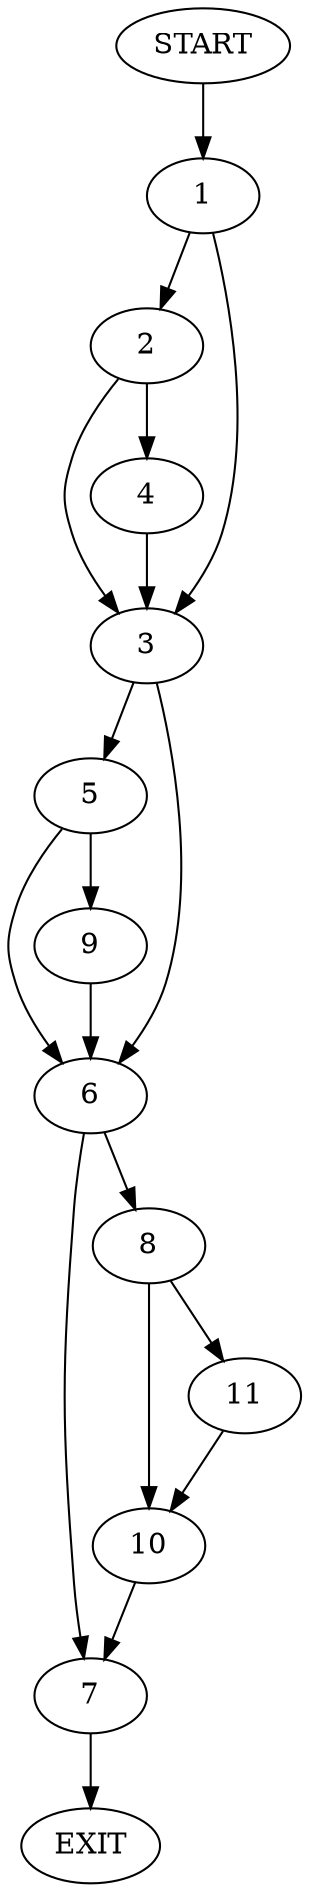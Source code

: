 digraph {
0 [label="START"]
12 [label="EXIT"]
0 -> 1
1 -> 2
1 -> 3
2 -> 4
2 -> 3
3 -> 5
3 -> 6
4 -> 3
6 -> 7
6 -> 8
5 -> 9
5 -> 6
9 -> 6
8 -> 10
8 -> 11
7 -> 12
11 -> 10
10 -> 7
}
